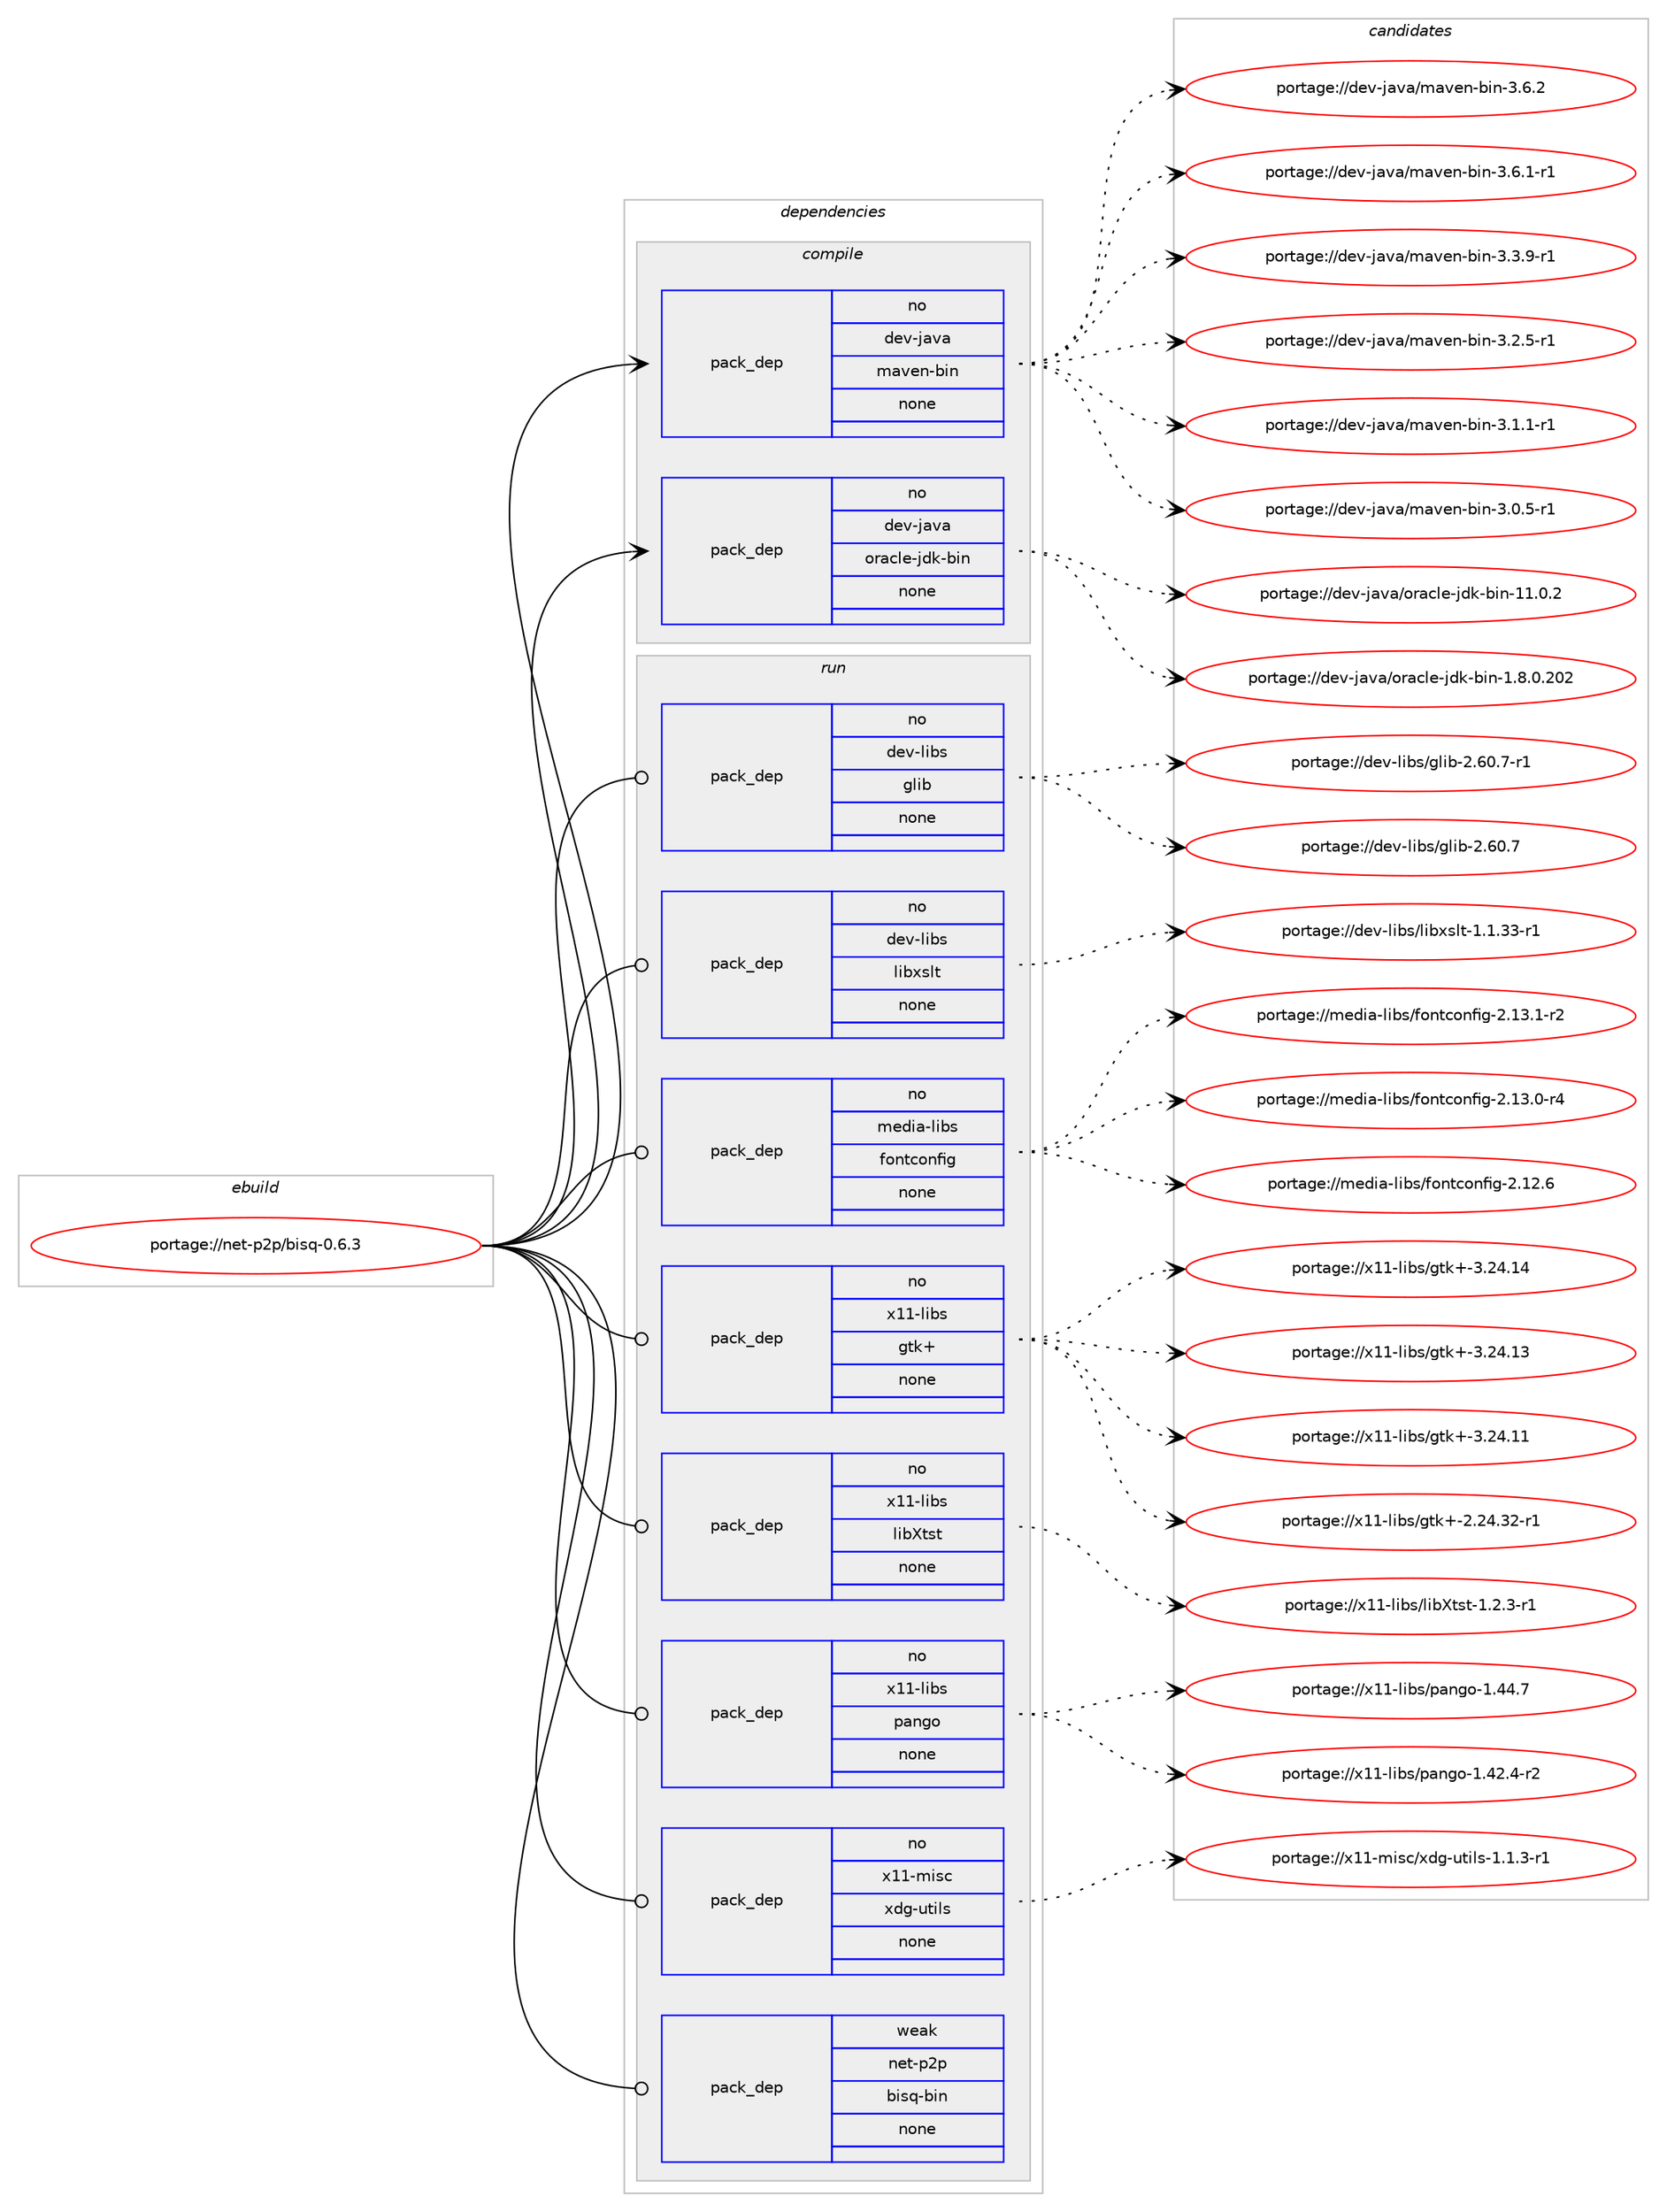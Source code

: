 digraph prolog {

# *************
# Graph options
# *************

newrank=true;
concentrate=true;
compound=true;
graph [rankdir=LR,fontname=Helvetica,fontsize=10,ranksep=1.5];#, ranksep=2.5, nodesep=0.2];
edge  [arrowhead=vee];
node  [fontname=Helvetica,fontsize=10];

# **********
# The ebuild
# **********

subgraph cluster_leftcol {
color=gray;
rank=same;
label=<<i>ebuild</i>>;
id [label="portage://net-p2p/bisq-0.6.3", color=red, width=4, href="../net-p2p/bisq-0.6.3.svg"];
}

# ****************
# The dependencies
# ****************

subgraph cluster_midcol {
color=gray;
label=<<i>dependencies</i>>;
subgraph cluster_compile {
fillcolor="#eeeeee";
style=filled;
label=<<i>compile</i>>;
subgraph pack89762 {
dependency115129 [label=<<TABLE BORDER="0" CELLBORDER="1" CELLSPACING="0" CELLPADDING="4" WIDTH="220"><TR><TD ROWSPAN="6" CELLPADDING="30">pack_dep</TD></TR><TR><TD WIDTH="110">no</TD></TR><TR><TD>dev-java</TD></TR><TR><TD>maven-bin</TD></TR><TR><TD>none</TD></TR><TR><TD></TD></TR></TABLE>>, shape=none, color=blue];
}
id:e -> dependency115129:w [weight=20,style="solid",arrowhead="vee"];
subgraph pack89763 {
dependency115130 [label=<<TABLE BORDER="0" CELLBORDER="1" CELLSPACING="0" CELLPADDING="4" WIDTH="220"><TR><TD ROWSPAN="6" CELLPADDING="30">pack_dep</TD></TR><TR><TD WIDTH="110">no</TD></TR><TR><TD>dev-java</TD></TR><TR><TD>oracle-jdk-bin</TD></TR><TR><TD>none</TD></TR><TR><TD></TD></TR></TABLE>>, shape=none, color=blue];
}
id:e -> dependency115130:w [weight=20,style="solid",arrowhead="vee"];
}
subgraph cluster_compileandrun {
fillcolor="#eeeeee";
style=filled;
label=<<i>compile and run</i>>;
}
subgraph cluster_run {
fillcolor="#eeeeee";
style=filled;
label=<<i>run</i>>;
subgraph pack89764 {
dependency115131 [label=<<TABLE BORDER="0" CELLBORDER="1" CELLSPACING="0" CELLPADDING="4" WIDTH="220"><TR><TD ROWSPAN="6" CELLPADDING="30">pack_dep</TD></TR><TR><TD WIDTH="110">no</TD></TR><TR><TD>dev-libs</TD></TR><TR><TD>glib</TD></TR><TR><TD>none</TD></TR><TR><TD></TD></TR></TABLE>>, shape=none, color=blue];
}
id:e -> dependency115131:w [weight=20,style="solid",arrowhead="odot"];
subgraph pack89765 {
dependency115132 [label=<<TABLE BORDER="0" CELLBORDER="1" CELLSPACING="0" CELLPADDING="4" WIDTH="220"><TR><TD ROWSPAN="6" CELLPADDING="30">pack_dep</TD></TR><TR><TD WIDTH="110">no</TD></TR><TR><TD>dev-libs</TD></TR><TR><TD>libxslt</TD></TR><TR><TD>none</TD></TR><TR><TD></TD></TR></TABLE>>, shape=none, color=blue];
}
id:e -> dependency115132:w [weight=20,style="solid",arrowhead="odot"];
subgraph pack89766 {
dependency115133 [label=<<TABLE BORDER="0" CELLBORDER="1" CELLSPACING="0" CELLPADDING="4" WIDTH="220"><TR><TD ROWSPAN="6" CELLPADDING="30">pack_dep</TD></TR><TR><TD WIDTH="110">no</TD></TR><TR><TD>media-libs</TD></TR><TR><TD>fontconfig</TD></TR><TR><TD>none</TD></TR><TR><TD></TD></TR></TABLE>>, shape=none, color=blue];
}
id:e -> dependency115133:w [weight=20,style="solid",arrowhead="odot"];
subgraph pack89767 {
dependency115134 [label=<<TABLE BORDER="0" CELLBORDER="1" CELLSPACING="0" CELLPADDING="4" WIDTH="220"><TR><TD ROWSPAN="6" CELLPADDING="30">pack_dep</TD></TR><TR><TD WIDTH="110">no</TD></TR><TR><TD>x11-libs</TD></TR><TR><TD>gtk+</TD></TR><TR><TD>none</TD></TR><TR><TD></TD></TR></TABLE>>, shape=none, color=blue];
}
id:e -> dependency115134:w [weight=20,style="solid",arrowhead="odot"];
subgraph pack89768 {
dependency115135 [label=<<TABLE BORDER="0" CELLBORDER="1" CELLSPACING="0" CELLPADDING="4" WIDTH="220"><TR><TD ROWSPAN="6" CELLPADDING="30">pack_dep</TD></TR><TR><TD WIDTH="110">no</TD></TR><TR><TD>x11-libs</TD></TR><TR><TD>libXtst</TD></TR><TR><TD>none</TD></TR><TR><TD></TD></TR></TABLE>>, shape=none, color=blue];
}
id:e -> dependency115135:w [weight=20,style="solid",arrowhead="odot"];
subgraph pack89769 {
dependency115136 [label=<<TABLE BORDER="0" CELLBORDER="1" CELLSPACING="0" CELLPADDING="4" WIDTH="220"><TR><TD ROWSPAN="6" CELLPADDING="30">pack_dep</TD></TR><TR><TD WIDTH="110">no</TD></TR><TR><TD>x11-libs</TD></TR><TR><TD>pango</TD></TR><TR><TD>none</TD></TR><TR><TD></TD></TR></TABLE>>, shape=none, color=blue];
}
id:e -> dependency115136:w [weight=20,style="solid",arrowhead="odot"];
subgraph pack89770 {
dependency115137 [label=<<TABLE BORDER="0" CELLBORDER="1" CELLSPACING="0" CELLPADDING="4" WIDTH="220"><TR><TD ROWSPAN="6" CELLPADDING="30">pack_dep</TD></TR><TR><TD WIDTH="110">no</TD></TR><TR><TD>x11-misc</TD></TR><TR><TD>xdg-utils</TD></TR><TR><TD>none</TD></TR><TR><TD></TD></TR></TABLE>>, shape=none, color=blue];
}
id:e -> dependency115137:w [weight=20,style="solid",arrowhead="odot"];
subgraph pack89771 {
dependency115138 [label=<<TABLE BORDER="0" CELLBORDER="1" CELLSPACING="0" CELLPADDING="4" WIDTH="220"><TR><TD ROWSPAN="6" CELLPADDING="30">pack_dep</TD></TR><TR><TD WIDTH="110">weak</TD></TR><TR><TD>net-p2p</TD></TR><TR><TD>bisq-bin</TD></TR><TR><TD>none</TD></TR><TR><TD></TD></TR></TABLE>>, shape=none, color=blue];
}
id:e -> dependency115138:w [weight=20,style="solid",arrowhead="odot"];
}
}

# **************
# The candidates
# **************

subgraph cluster_choices {
rank=same;
color=gray;
label=<<i>candidates</i>>;

subgraph choice89762 {
color=black;
nodesep=1;
choice10010111845106971189747109971181011104598105110455146544650 [label="portage://dev-java/maven-bin-3.6.2", color=red, width=4,href="../dev-java/maven-bin-3.6.2.svg"];
choice100101118451069711897471099711810111045981051104551465446494511449 [label="portage://dev-java/maven-bin-3.6.1-r1", color=red, width=4,href="../dev-java/maven-bin-3.6.1-r1.svg"];
choice100101118451069711897471099711810111045981051104551465146574511449 [label="portage://dev-java/maven-bin-3.3.9-r1", color=red, width=4,href="../dev-java/maven-bin-3.3.9-r1.svg"];
choice100101118451069711897471099711810111045981051104551465046534511449 [label="portage://dev-java/maven-bin-3.2.5-r1", color=red, width=4,href="../dev-java/maven-bin-3.2.5-r1.svg"];
choice100101118451069711897471099711810111045981051104551464946494511449 [label="portage://dev-java/maven-bin-3.1.1-r1", color=red, width=4,href="../dev-java/maven-bin-3.1.1-r1.svg"];
choice100101118451069711897471099711810111045981051104551464846534511449 [label="portage://dev-java/maven-bin-3.0.5-r1", color=red, width=4,href="../dev-java/maven-bin-3.0.5-r1.svg"];
dependency115129:e -> choice10010111845106971189747109971181011104598105110455146544650:w [style=dotted,weight="100"];
dependency115129:e -> choice100101118451069711897471099711810111045981051104551465446494511449:w [style=dotted,weight="100"];
dependency115129:e -> choice100101118451069711897471099711810111045981051104551465146574511449:w [style=dotted,weight="100"];
dependency115129:e -> choice100101118451069711897471099711810111045981051104551465046534511449:w [style=dotted,weight="100"];
dependency115129:e -> choice100101118451069711897471099711810111045981051104551464946494511449:w [style=dotted,weight="100"];
dependency115129:e -> choice100101118451069711897471099711810111045981051104551464846534511449:w [style=dotted,weight="100"];
}
subgraph choice89763 {
color=black;
nodesep=1;
choice10010111845106971189747111114979910810145106100107459810511045494946484650 [label="portage://dev-java/oracle-jdk-bin-11.0.2", color=red, width=4,href="../dev-java/oracle-jdk-bin-11.0.2.svg"];
choice10010111845106971189747111114979910810145106100107459810511045494656464846504850 [label="portage://dev-java/oracle-jdk-bin-1.8.0.202", color=red, width=4,href="../dev-java/oracle-jdk-bin-1.8.0.202.svg"];
dependency115130:e -> choice10010111845106971189747111114979910810145106100107459810511045494946484650:w [style=dotted,weight="100"];
dependency115130:e -> choice10010111845106971189747111114979910810145106100107459810511045494656464846504850:w [style=dotted,weight="100"];
}
subgraph choice89764 {
color=black;
nodesep=1;
choice10010111845108105981154710310810598455046544846554511449 [label="portage://dev-libs/glib-2.60.7-r1", color=red, width=4,href="../dev-libs/glib-2.60.7-r1.svg"];
choice1001011184510810598115471031081059845504654484655 [label="portage://dev-libs/glib-2.60.7", color=red, width=4,href="../dev-libs/glib-2.60.7.svg"];
dependency115131:e -> choice10010111845108105981154710310810598455046544846554511449:w [style=dotted,weight="100"];
dependency115131:e -> choice1001011184510810598115471031081059845504654484655:w [style=dotted,weight="100"];
}
subgraph choice89765 {
color=black;
nodesep=1;
choice10010111845108105981154710810598120115108116454946494651514511449 [label="portage://dev-libs/libxslt-1.1.33-r1", color=red, width=4,href="../dev-libs/libxslt-1.1.33-r1.svg"];
dependency115132:e -> choice10010111845108105981154710810598120115108116454946494651514511449:w [style=dotted,weight="100"];
}
subgraph choice89766 {
color=black;
nodesep=1;
choice1091011001059745108105981154710211111011699111110102105103455046495146494511450 [label="portage://media-libs/fontconfig-2.13.1-r2", color=red, width=4,href="../media-libs/fontconfig-2.13.1-r2.svg"];
choice1091011001059745108105981154710211111011699111110102105103455046495146484511452 [label="portage://media-libs/fontconfig-2.13.0-r4", color=red, width=4,href="../media-libs/fontconfig-2.13.0-r4.svg"];
choice109101100105974510810598115471021111101169911111010210510345504649504654 [label="portage://media-libs/fontconfig-2.12.6", color=red, width=4,href="../media-libs/fontconfig-2.12.6.svg"];
dependency115133:e -> choice1091011001059745108105981154710211111011699111110102105103455046495146494511450:w [style=dotted,weight="100"];
dependency115133:e -> choice1091011001059745108105981154710211111011699111110102105103455046495146484511452:w [style=dotted,weight="100"];
dependency115133:e -> choice109101100105974510810598115471021111101169911111010210510345504649504654:w [style=dotted,weight="100"];
}
subgraph choice89767 {
color=black;
nodesep=1;
choice1204949451081059811547103116107434551465052464952 [label="portage://x11-libs/gtk+-3.24.14", color=red, width=4,href="../x11-libs/gtk+-3.24.14.svg"];
choice1204949451081059811547103116107434551465052464951 [label="portage://x11-libs/gtk+-3.24.13", color=red, width=4,href="../x11-libs/gtk+-3.24.13.svg"];
choice1204949451081059811547103116107434551465052464949 [label="portage://x11-libs/gtk+-3.24.11", color=red, width=4,href="../x11-libs/gtk+-3.24.11.svg"];
choice12049494510810598115471031161074345504650524651504511449 [label="portage://x11-libs/gtk+-2.24.32-r1", color=red, width=4,href="../x11-libs/gtk+-2.24.32-r1.svg"];
dependency115134:e -> choice1204949451081059811547103116107434551465052464952:w [style=dotted,weight="100"];
dependency115134:e -> choice1204949451081059811547103116107434551465052464951:w [style=dotted,weight="100"];
dependency115134:e -> choice1204949451081059811547103116107434551465052464949:w [style=dotted,weight="100"];
dependency115134:e -> choice12049494510810598115471031161074345504650524651504511449:w [style=dotted,weight="100"];
}
subgraph choice89768 {
color=black;
nodesep=1;
choice120494945108105981154710810598881161151164549465046514511449 [label="portage://x11-libs/libXtst-1.2.3-r1", color=red, width=4,href="../x11-libs/libXtst-1.2.3-r1.svg"];
dependency115135:e -> choice120494945108105981154710810598881161151164549465046514511449:w [style=dotted,weight="100"];
}
subgraph choice89769 {
color=black;
nodesep=1;
choice12049494510810598115471129711010311145494652524655 [label="portage://x11-libs/pango-1.44.7", color=red, width=4,href="../x11-libs/pango-1.44.7.svg"];
choice120494945108105981154711297110103111454946525046524511450 [label="portage://x11-libs/pango-1.42.4-r2", color=red, width=4,href="../x11-libs/pango-1.42.4-r2.svg"];
dependency115136:e -> choice12049494510810598115471129711010311145494652524655:w [style=dotted,weight="100"];
dependency115136:e -> choice120494945108105981154711297110103111454946525046524511450:w [style=dotted,weight="100"];
}
subgraph choice89770 {
color=black;
nodesep=1;
choice1204949451091051159947120100103451171161051081154549464946514511449 [label="portage://x11-misc/xdg-utils-1.1.3-r1", color=red, width=4,href="../x11-misc/xdg-utils-1.1.3-r1.svg"];
dependency115137:e -> choice1204949451091051159947120100103451171161051081154549464946514511449:w [style=dotted,weight="100"];
}
subgraph choice89771 {
color=black;
nodesep=1;
}
}

}
